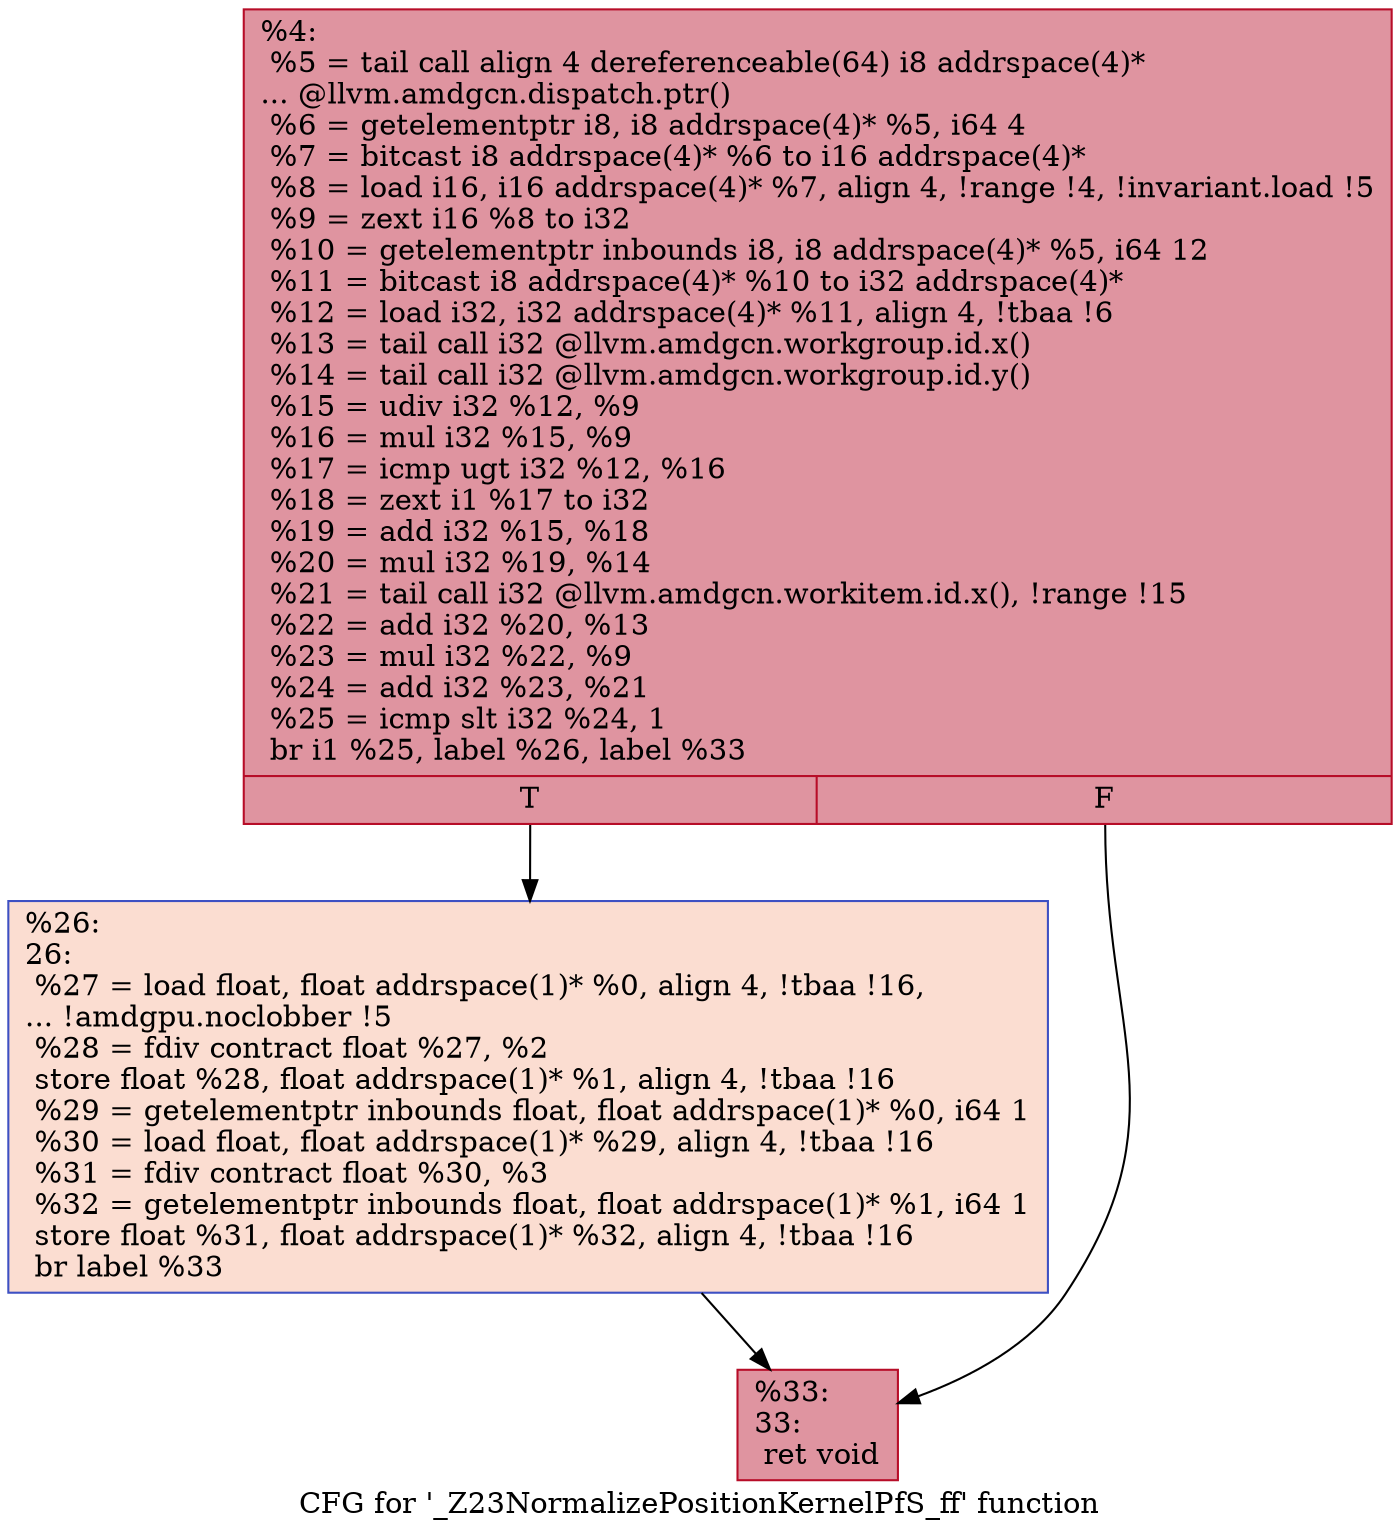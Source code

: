 digraph "CFG for '_Z23NormalizePositionKernelPfS_ff' function" {
	label="CFG for '_Z23NormalizePositionKernelPfS_ff' function";

	Node0x5f9d4b0 [shape=record,color="#b70d28ff", style=filled, fillcolor="#b70d2870",label="{%4:\l  %5 = tail call align 4 dereferenceable(64) i8 addrspace(4)*\l... @llvm.amdgcn.dispatch.ptr()\l  %6 = getelementptr i8, i8 addrspace(4)* %5, i64 4\l  %7 = bitcast i8 addrspace(4)* %6 to i16 addrspace(4)*\l  %8 = load i16, i16 addrspace(4)* %7, align 4, !range !4, !invariant.load !5\l  %9 = zext i16 %8 to i32\l  %10 = getelementptr inbounds i8, i8 addrspace(4)* %5, i64 12\l  %11 = bitcast i8 addrspace(4)* %10 to i32 addrspace(4)*\l  %12 = load i32, i32 addrspace(4)* %11, align 4, !tbaa !6\l  %13 = tail call i32 @llvm.amdgcn.workgroup.id.x()\l  %14 = tail call i32 @llvm.amdgcn.workgroup.id.y()\l  %15 = udiv i32 %12, %9\l  %16 = mul i32 %15, %9\l  %17 = icmp ugt i32 %12, %16\l  %18 = zext i1 %17 to i32\l  %19 = add i32 %15, %18\l  %20 = mul i32 %19, %14\l  %21 = tail call i32 @llvm.amdgcn.workitem.id.x(), !range !15\l  %22 = add i32 %20, %13\l  %23 = mul i32 %22, %9\l  %24 = add i32 %23, %21\l  %25 = icmp slt i32 %24, 1\l  br i1 %25, label %26, label %33\l|{<s0>T|<s1>F}}"];
	Node0x5f9d4b0:s0 -> Node0x5f9fd40;
	Node0x5f9d4b0:s1 -> Node0x5f9fdd0;
	Node0x5f9fd40 [shape=record,color="#3d50c3ff", style=filled, fillcolor="#f7b39670",label="{%26:\l26:                                               \l  %27 = load float, float addrspace(1)* %0, align 4, !tbaa !16,\l... !amdgpu.noclobber !5\l  %28 = fdiv contract float %27, %2\l  store float %28, float addrspace(1)* %1, align 4, !tbaa !16\l  %29 = getelementptr inbounds float, float addrspace(1)* %0, i64 1\l  %30 = load float, float addrspace(1)* %29, align 4, !tbaa !16\l  %31 = fdiv contract float %30, %3\l  %32 = getelementptr inbounds float, float addrspace(1)* %1, i64 1\l  store float %31, float addrspace(1)* %32, align 4, !tbaa !16\l  br label %33\l}"];
	Node0x5f9fd40 -> Node0x5f9fdd0;
	Node0x5f9fdd0 [shape=record,color="#b70d28ff", style=filled, fillcolor="#b70d2870",label="{%33:\l33:                                               \l  ret void\l}"];
}
